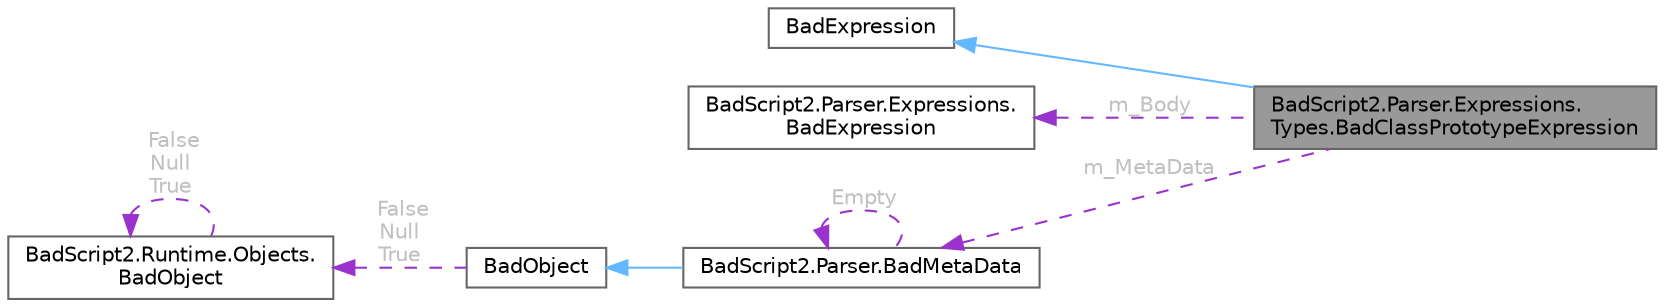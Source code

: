 digraph "BadScript2.Parser.Expressions.Types.BadClassPrototypeExpression"
{
 // LATEX_PDF_SIZE
  bgcolor="transparent";
  edge [fontname=Helvetica,fontsize=10,labelfontname=Helvetica,labelfontsize=10];
  node [fontname=Helvetica,fontsize=10,shape=box,height=0.2,width=0.4];
  rankdir="LR";
  Node1 [id="Node000001",label="BadScript2.Parser.Expressions.\lTypes.BadClassPrototypeExpression",height=0.2,width=0.4,color="gray40", fillcolor="grey60", style="filled", fontcolor="black",tooltip="Implements the Class Prototype Expression."];
  Node2 -> Node1 [id="edge1_Node000001_Node000002",dir="back",color="steelblue1",style="solid",tooltip=" "];
  Node2 [id="Node000002",label="BadExpression",height=0.2,width=0.4,color="gray40", fillcolor="white", style="filled",URL="$class_bad_script2_1_1_parser_1_1_expressions_1_1_bad_expression.html",tooltip="Base Implementation for all Expressions used inside the Script."];
  Node3 -> Node1 [id="edge2_Node000001_Node000003",dir="back",color="darkorchid3",style="dashed",tooltip=" ",label=" m_Body",fontcolor="grey" ];
  Node3 [id="Node000003",label="BadScript2.Parser.Expressions.\lBadExpression",height=0.2,width=0.4,color="gray40", fillcolor="white", style="filled",URL="$class_bad_script2_1_1_parser_1_1_expressions_1_1_bad_expression.html",tooltip="Base Implementation for all Expressions used inside the Script."];
  Node4 -> Node1 [id="edge3_Node000001_Node000004",dir="back",color="darkorchid3",style="dashed",tooltip=" ",label=" m_MetaData",fontcolor="grey" ];
  Node4 [id="Node000004",label="BadScript2.Parser.BadMetaData",height=0.2,width=0.4,color="gray40", fillcolor="white", style="filled",URL="$class_bad_script2_1_1_parser_1_1_bad_meta_data.html",tooltip=" "];
  Node5 -> Node4 [id="edge4_Node000004_Node000005",dir="back",color="steelblue1",style="solid",tooltip=" "];
  Node5 [id="Node000005",label="BadObject",height=0.2,width=0.4,color="gray40", fillcolor="white", style="filled",URL="$class_bad_script2_1_1_runtime_1_1_objects_1_1_bad_object.html",tooltip=" "];
  Node6 -> Node5 [id="edge5_Node000005_Node000006",dir="back",color="darkorchid3",style="dashed",tooltip=" ",label=" False\nNull\nTrue",fontcolor="grey" ];
  Node6 [id="Node000006",label="BadScript2.Runtime.Objects.\lBadObject",height=0.2,width=0.4,color="gray40", fillcolor="white", style="filled",URL="$class_bad_script2_1_1_runtime_1_1_objects_1_1_bad_object.html",tooltip=" "];
  Node6 -> Node6 [id="edge6_Node000006_Node000006",dir="back",color="darkorchid3",style="dashed",tooltip=" ",label=" False\nNull\nTrue",fontcolor="grey" ];
  Node4 -> Node4 [id="edge7_Node000004_Node000004",dir="back",color="darkorchid3",style="dashed",tooltip=" ",label=" Empty",fontcolor="grey" ];
}
